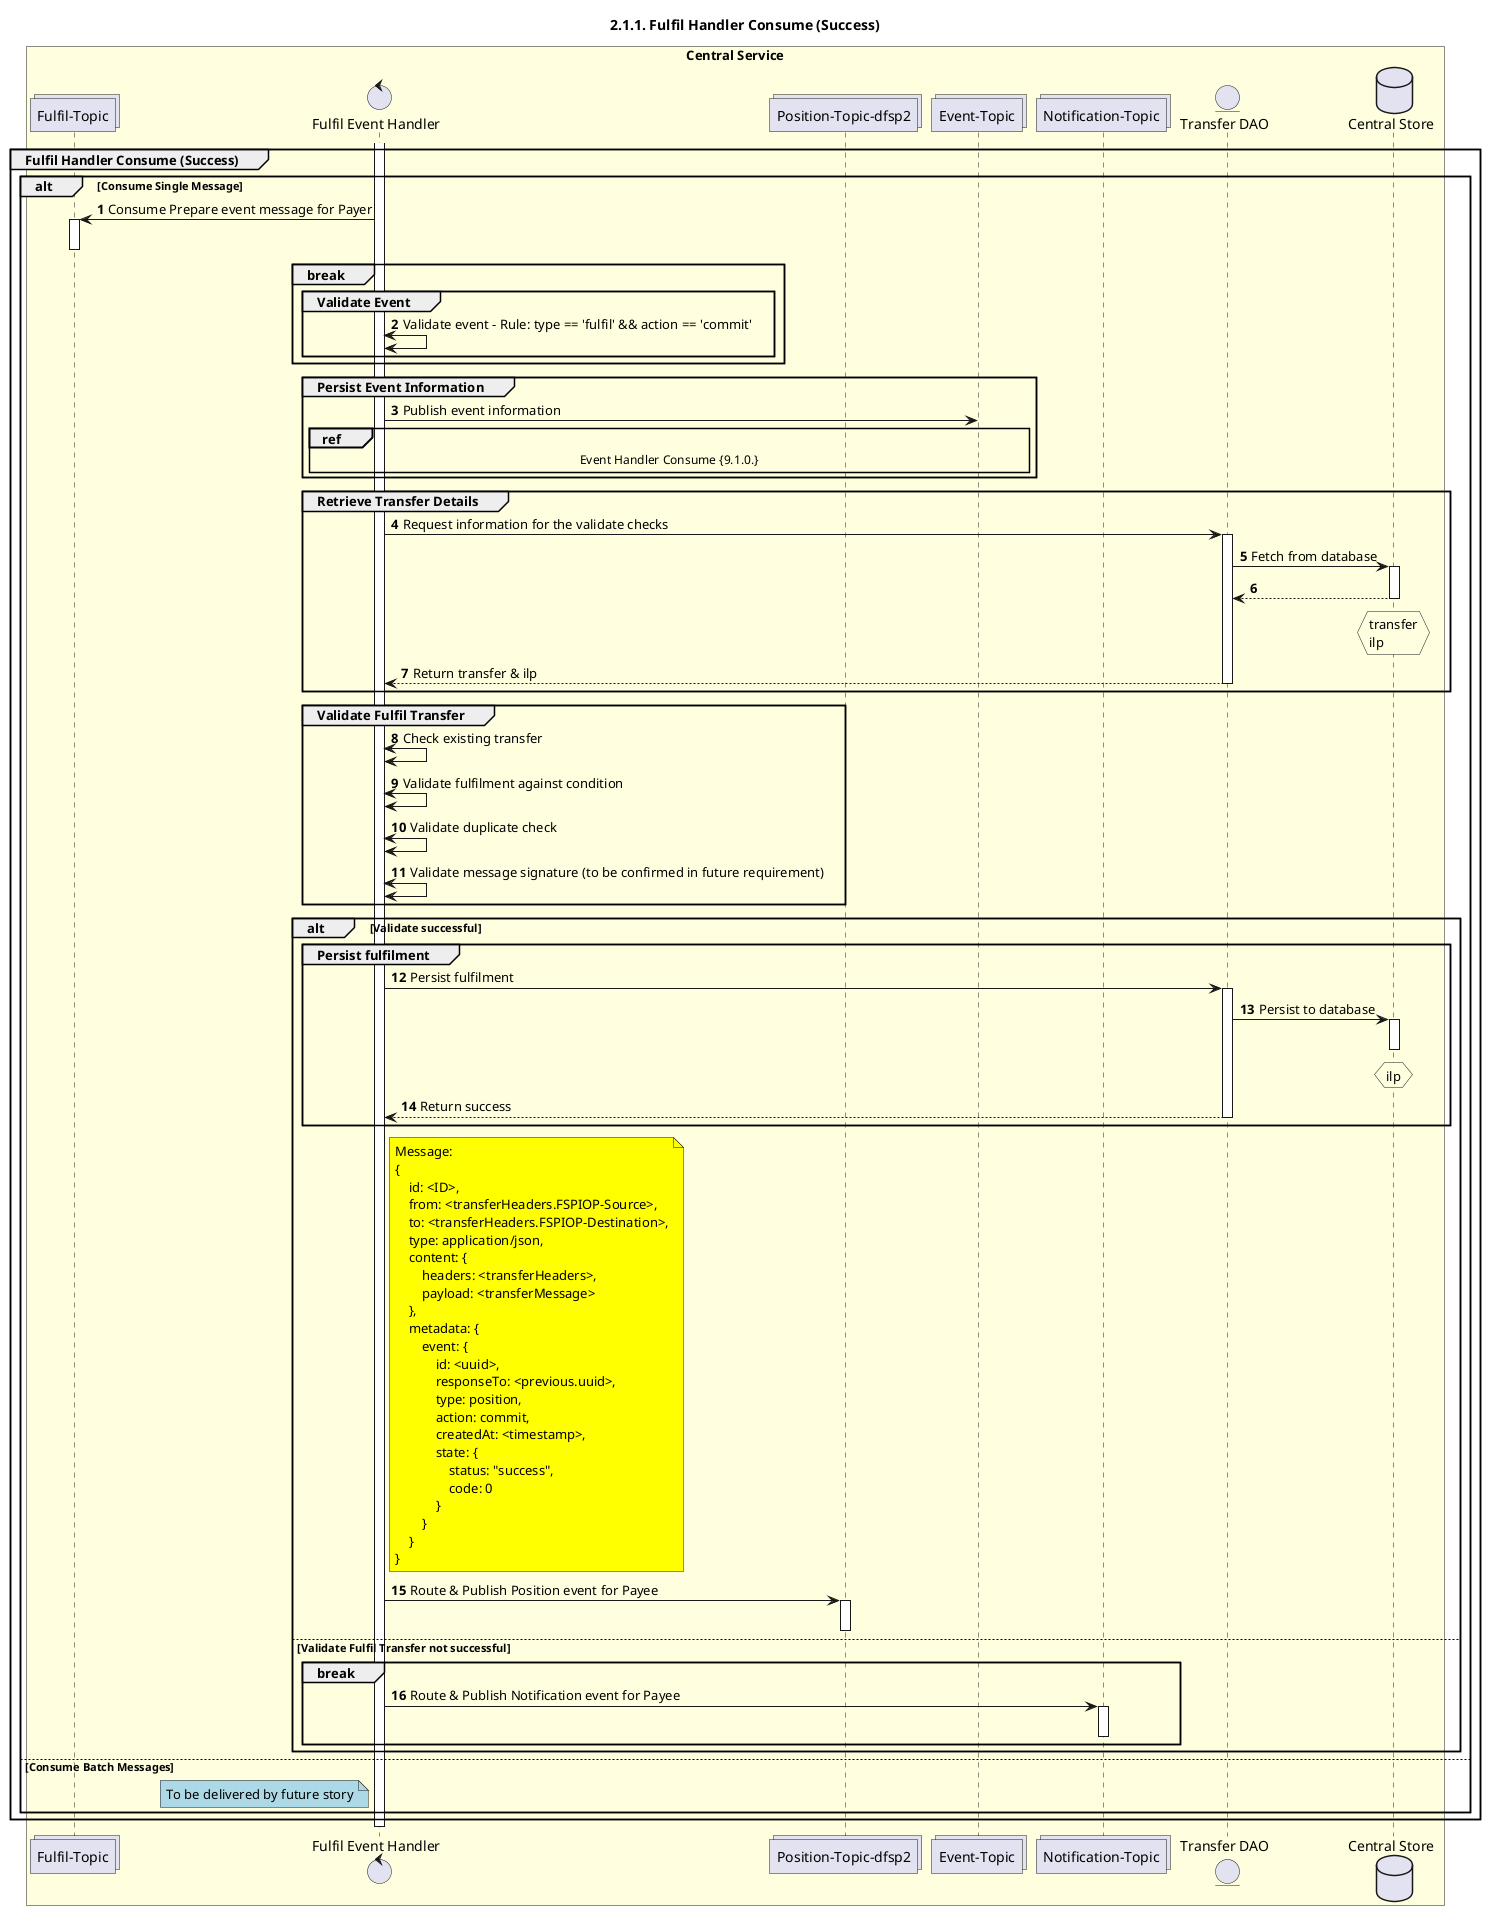 @startuml
' declate title
title 2.1.1. Fulfil Handler Consume (Success)

autonumber

' Actor Keys:
'   boundary - APIs/Interfaces, etc
'   collections - Kafka Topics
'   control - Kafka Consumers
'   entity - Database Access Objects
'   database - Database Persistance Store

' declare actors
collections "Fulfil-Topic" as TOPIC_FULFIL
control "Fulfil Event Handler" as FULF_HANDLER
collections "Event-Topic" as TOPIC_EVENT
collections "Position-Topic-dfsp2" as TOPIC_POSITION_DFSP2
collections "Notification-Topic" as TOPIC_NOTIFICATIONS
entity "Transfer DAO" as TRANS_DAO
database "Central Store" as DB

box "Central Service" #LightYellow
    participant TOPIC_FULFIL
    participant FULF_HANDLER
    participant TOPIC_POSITION_DFSP2
    participant TOPIC_EVENT
    participant TOPIC_NOTIFICATIONS
    participant TRANS_DAO
    participant DB
end box

' start flow
activate FULF_HANDLER
group Fulfil Handler Consume (Success)
    alt Consume Single Message
        TOPIC_FULFIL <- FULF_HANDLER: Consume Prepare event message for Payer
        activate TOPIC_FULFIL
        deactivate TOPIC_FULFIL

        break
            group Validate Event
                FULF_HANDLER <-> FULF_HANDLER: Validate event - Rule: type == 'fulfil' && action == 'commit'
            end
        end

        group Persist Event Information
            FULF_HANDLER -> TOPIC_EVENT: Publish event information
	        ref over FULF_HANDLER, TOPIC_EVENT :  Event Handler Consume {9.1.0.} 
        end

        group Retrieve Transfer Details
            FULF_HANDLER -> TRANS_DAO: Request information for the validate checks
            activate TRANS_DAO
            TRANS_DAO -> DB: Fetch from database
            activate DB
            DB --> TRANS_DAO
            deactivate DB
            hnote over DB #lightyellow
                transfer
                ilp
            end note
            FULF_HANDLER <-- TRANS_DAO: Return transfer & ilp
            deactivate TRANS_DAO
        end

        group Validate Fulfil Transfer
            FULF_HANDLER <-> FULF_HANDLER: Check existing transfer
            FULF_HANDLER <-> FULF_HANDLER: Validate fulfilment against condition
            FULF_HANDLER <-> FULF_HANDLER: Validate duplicate check
            FULF_HANDLER <-> FULF_HANDLER: Validate message signature (to be confirmed in future requirement)
        end

        alt Validate successful
            group Persist fulfilment
                FULF_HANDLER -> TRANS_DAO: Persist fulfilment
                activate TRANS_DAO
                TRANS_DAO -> DB: Persist to database
                activate DB
                deactivate DB
                hnote over DB #lightyellow
                    ilp
                end note
                FULF_HANDLER <-- TRANS_DAO: Return success
                deactivate TRANS_DAO
            end

            note right of FULF_HANDLER #yellow
                Message:
                {
                    id: <ID>,
                    from: <transferHeaders.FSPIOP-Source>,
                    to: <transferHeaders.FSPIOP-Destination>,
                    type: application/json,
                    content: {
                        headers: <transferHeaders>,
                        payload: <transferMessage>
                    },
                    metadata: {
                        event: {
                            id: <uuid>,
                            responseTo: <previous.uuid>,
                            type: position,
                            action: commit,
                            createdAt: <timestamp>,
                            state: {
                                status: "success",
                                code: 0
                            }
                        }
                    }
                }
            end note
            FULF_HANDLER -> TOPIC_POSITION_DFSP2: Route & Publish Position event for Payee
            activate TOPIC_POSITION_DFSP2
            deactivate TOPIC_POSITION_DFSP2
        else Validate Fulfil Transfer not successful
            break
                FULF_HANDLER -> TOPIC_NOTIFICATIONS: Route & Publish Notification event for Payee
                activate TOPIC_NOTIFICATIONS
                deactivate TOPIC_NOTIFICATIONS
            end
        end

    else Consume Batch Messages
        note left of FULF_HANDLER #lightblue
            To be delivered by future story
        end note
    end
end
deactivate FULF_HANDLER
@enduml
